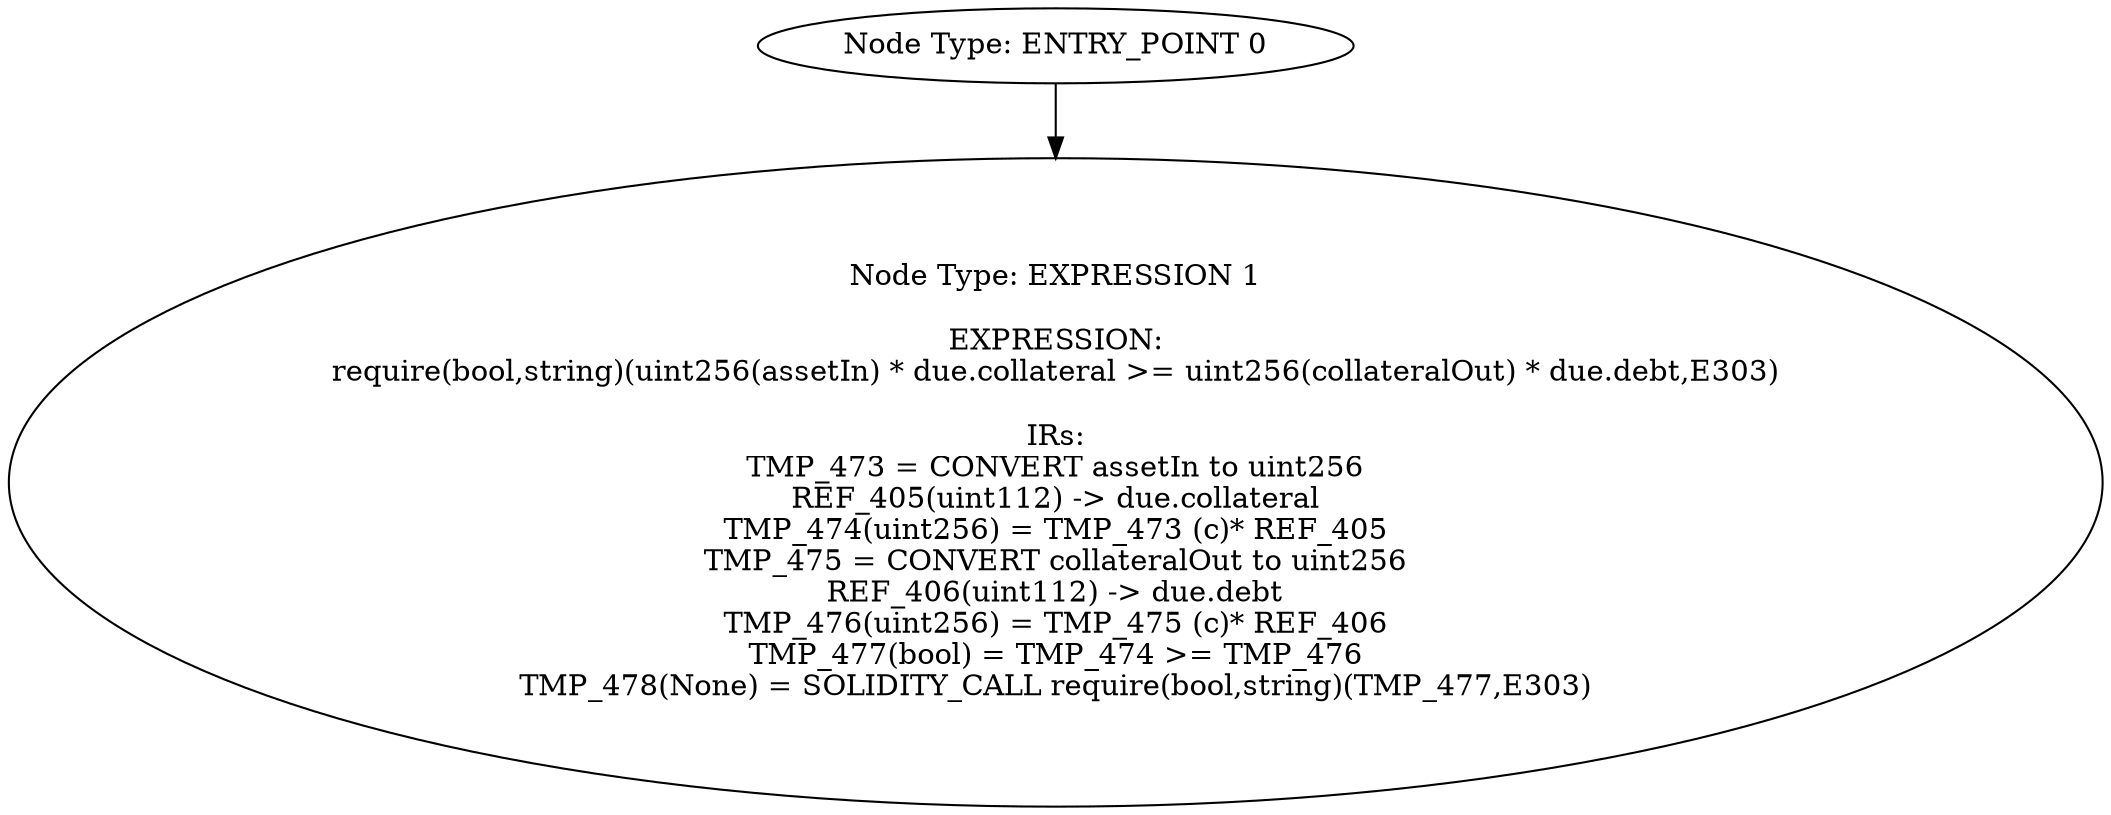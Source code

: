 digraph{
0[label="Node Type: ENTRY_POINT 0
"];
0->1;
1[label="Node Type: EXPRESSION 1

EXPRESSION:
require(bool,string)(uint256(assetIn) * due.collateral >= uint256(collateralOut) * due.debt,E303)

IRs:
TMP_473 = CONVERT assetIn to uint256
REF_405(uint112) -> due.collateral
TMP_474(uint256) = TMP_473 (c)* REF_405
TMP_475 = CONVERT collateralOut to uint256
REF_406(uint112) -> due.debt
TMP_476(uint256) = TMP_475 (c)* REF_406
TMP_477(bool) = TMP_474 >= TMP_476
TMP_478(None) = SOLIDITY_CALL require(bool,string)(TMP_477,E303)"];
}
